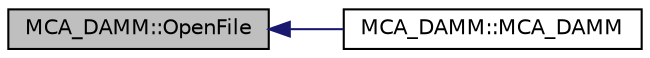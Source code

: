 digraph "MCA_DAMM::OpenFile"
{
  edge [fontname="Helvetica",fontsize="10",labelfontname="Helvetica",labelfontsize="10"];
  node [fontname="Helvetica",fontsize="10",shape=record];
  rankdir="LR";
  Node1 [label="MCA_DAMM::OpenFile",height=0.2,width=0.4,color="black", fillcolor="grey75", style="filled", fontcolor="black"];
  Node1 -> Node2 [dir="back",color="midnightblue",fontsize="10",style="solid",fontname="Helvetica"];
  Node2 [label="MCA_DAMM::MCA_DAMM",height=0.2,width=0.4,color="black", fillcolor="white", style="filled",URL="$d5/db3/class_m_c_a___d_a_m_m.html#a3f2df0727b53117ee63dc50707fecf72"];
}
